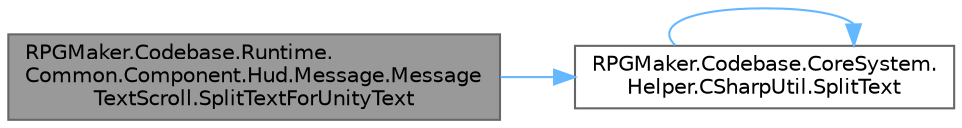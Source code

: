 digraph "RPGMaker.Codebase.Runtime.Common.Component.Hud.Message.MessageTextScroll.SplitTextForUnityText"
{
 // LATEX_PDF_SIZE
  bgcolor="transparent";
  edge [fontname=Helvetica,fontsize=10,labelfontname=Helvetica,labelfontsize=10];
  node [fontname=Helvetica,fontsize=10,shape=box,height=0.2,width=0.4];
  rankdir="LR";
  Node1 [id="Node000001",label="RPGMaker.Codebase.Runtime.\lCommon.Component.Hud.Message.Message\lTextScroll.SplitTextForUnityText",height=0.2,width=0.4,color="gray40", fillcolor="grey60", style="filled", fontcolor="black",tooltip="テキストを分割する。"];
  Node1 -> Node2 [id="edge1_Node000001_Node000002",color="steelblue1",style="solid",tooltip=" "];
  Node2 [id="Node000002",label="RPGMaker.Codebase.CoreSystem.\lHelper.CSharpUtil.SplitText",height=0.2,width=0.4,color="grey40", fillcolor="white", style="filled",URL="$d7/d15/class_r_p_g_maker_1_1_codebase_1_1_core_system_1_1_helper_1_1_c_sharp_util.html#a3bf6360f78a62bdc681dddaa40d034ae",tooltip="😁 テキストを分割する。"];
  Node2 -> Node2 [id="edge2_Node000002_Node000002",color="steelblue1",style="solid",tooltip=" "];
}
